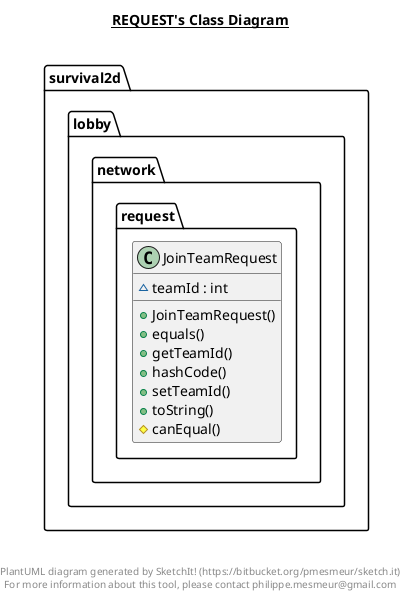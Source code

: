 @startuml

title __REQUEST's Class Diagram__\n

  namespace survival2d {
    namespace lobby.network {
      namespace request {
        class survival2d.lobby.network.request.JoinTeamRequest {
            ~ teamId : int
            + JoinTeamRequest()
            + equals()
            + getTeamId()
            + hashCode()
            + setTeamId()
            + toString()
            # canEqual()
        }
      }
    }
  }
  



right footer


PlantUML diagram generated by SketchIt! (https://bitbucket.org/pmesmeur/sketch.it)
For more information about this tool, please contact philippe.mesmeur@gmail.com
endfooter

@enduml
